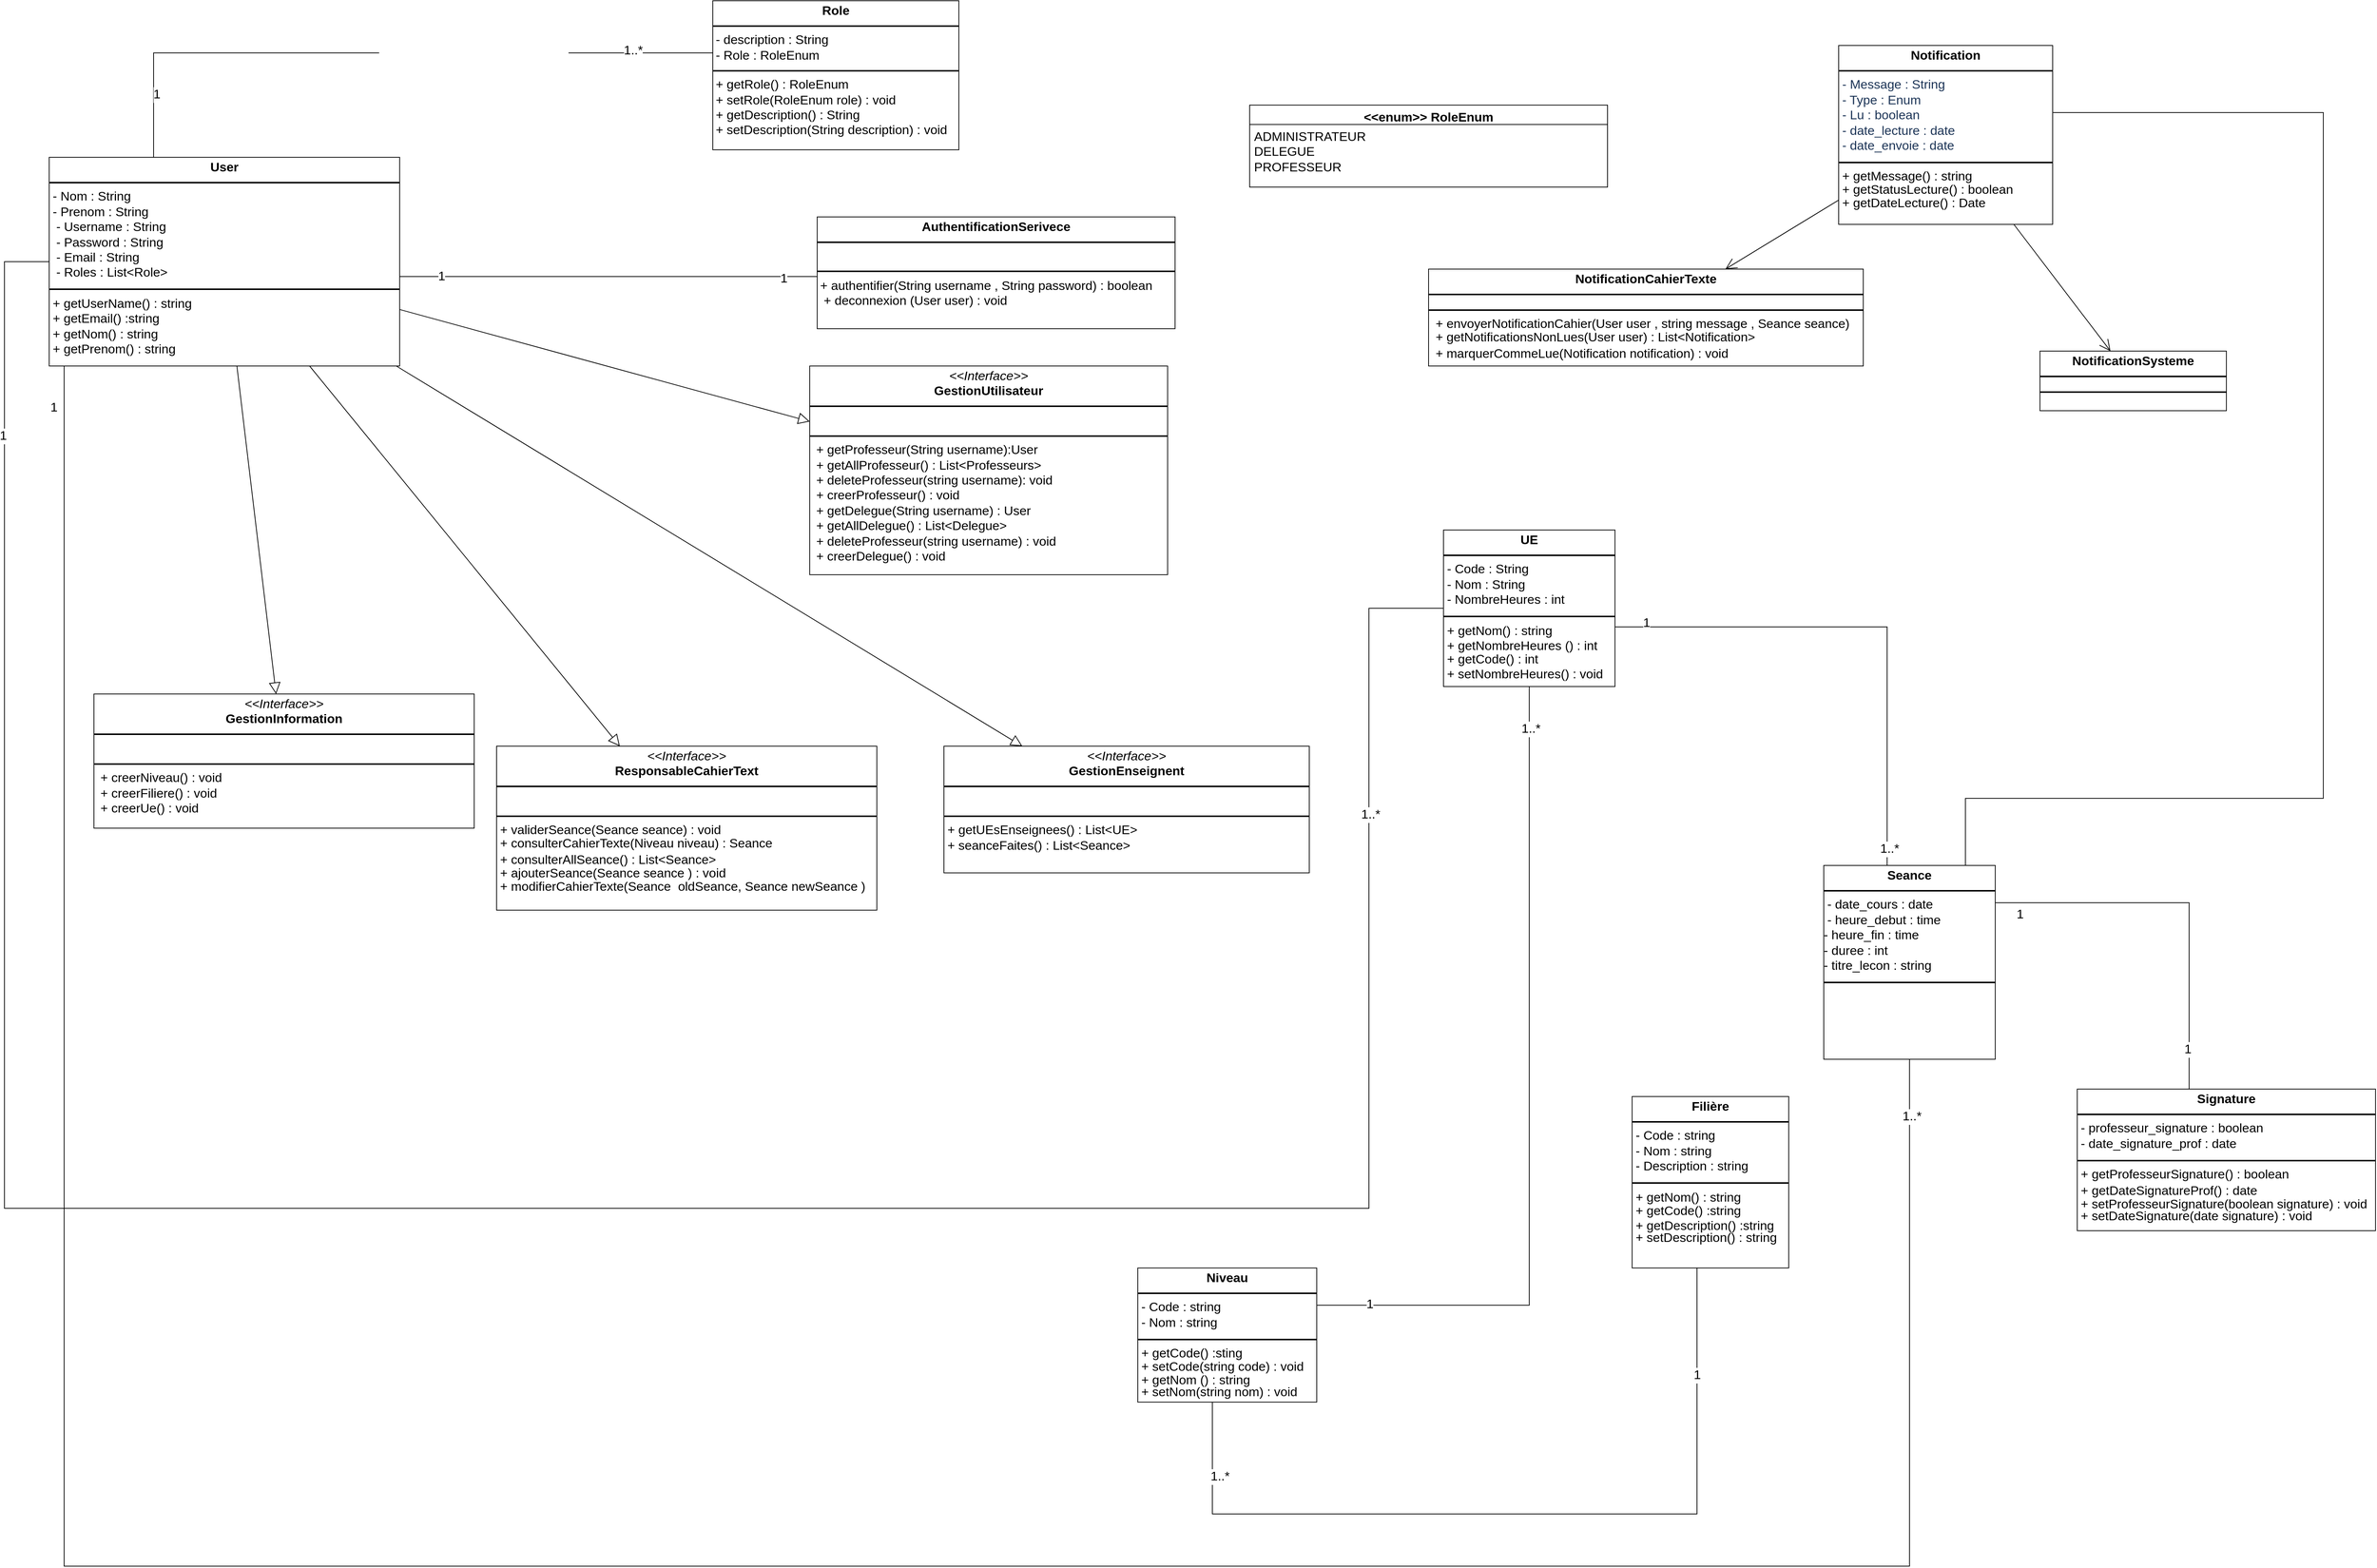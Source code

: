 <mxfile version="26.0.16" pages="2">
  <diagram name="DiagrammeClasse" id="WDVF1NGtRIW92hToeRX4">
    <mxGraphModel dx="2269" dy="1363" grid="1" gridSize="10" guides="1" tooltips="1" connect="1" arrows="1" fold="1" page="1" pageScale="1" pageWidth="3300" pageHeight="2339" math="0" shadow="0">
      <root>
        <mxCell id="0" />
        <mxCell id="1" parent="0" />
        <mxCell id="MRRiI0vzuQ_NeNsmJOBv-51" style="rounded=0;orthogonalLoop=1;jettySize=auto;html=1;endArrow=none;startFill=0;fontSize=17;labelBackgroundColor=default;fontColor=default;endFill=1;align=center;verticalAlign=middle;fontFamily=Helvetica;startSize=13;endSize=13;edgeStyle=orthogonalEdgeStyle;strokeColor=default;" parent="1" source="MRRiI0vzuQ_NeNsmJOBv-115" target="MRRiI0vzuQ_NeNsmJOBv-116" edge="1">
          <mxGeometry relative="1" as="geometry">
            <mxPoint x="1697" y="1620" as="sourcePoint" />
            <mxPoint x="1917.09" y="1280" as="targetPoint" />
            <Array as="points">
              <mxPoint x="2300" y="2080" />
              <mxPoint x="1650" y="2080" />
            </Array>
          </mxGeometry>
        </mxCell>
        <mxCell id="MRRiI0vzuQ_NeNsmJOBv-73" value="1" style="edgeLabel;html=1;align=center;verticalAlign=middle;resizable=0;points=[];fontSize=17;rounded=0;fontFamily=Helvetica;labelBackgroundColor=default;strokeColor=default;fontColor=default;" parent="MRRiI0vzuQ_NeNsmJOBv-51" vertex="1" connectable="0">
          <mxGeometry x="-0.743" y="3" relative="1" as="geometry">
            <mxPoint x="-3" y="-1" as="offset" />
          </mxGeometry>
        </mxCell>
        <mxCell id="MRRiI0vzuQ_NeNsmJOBv-74" value="1..*" style="edgeLabel;html=1;align=center;verticalAlign=middle;resizable=0;points=[];fontSize=17;rounded=0;fontFamily=Helvetica;labelBackgroundColor=default;strokeColor=default;fontColor=default;" parent="MRRiI0vzuQ_NeNsmJOBv-51" vertex="1" connectable="0">
          <mxGeometry x="0.768" y="-6" relative="1" as="geometry">
            <mxPoint x="4" y="-31" as="offset" />
          </mxGeometry>
        </mxCell>
        <mxCell id="MRRiI0vzuQ_NeNsmJOBv-70" style="rounded=0;orthogonalLoop=1;jettySize=auto;html=1;fontColor=default;fontSize=17;endSize=13;edgeStyle=orthogonalEdgeStyle;labelBackgroundColor=default;strokeColor=default;align=center;verticalAlign=middle;fontFamily=Helvetica;startFill=0;startSize=13;endArrow=none;" parent="1" source="MRRiI0vzuQ_NeNsmJOBv-116" target="MRRiI0vzuQ_NeNsmJOBv-114" edge="1">
          <mxGeometry relative="1" as="geometry">
            <mxPoint x="1867" y="1890" as="sourcePoint" />
            <mxPoint x="1077" y="1880" as="targetPoint" />
            <Array as="points">
              <mxPoint x="1650" y="1800" />
              <mxPoint x="1845" y="1800" />
            </Array>
          </mxGeometry>
        </mxCell>
        <mxCell id="MRRiI0vzuQ_NeNsmJOBv-71" value="1" style="edgeLabel;html=1;align=center;verticalAlign=middle;resizable=0;points=[];fontSize=17;labelBackgroundColor=default;rounded=0;strokeColor=default;fontFamily=Helvetica;fontColor=default;" parent="MRRiI0vzuQ_NeNsmJOBv-70" vertex="1" connectable="0">
          <mxGeometry x="-0.873" y="1" relative="1" as="geometry">
            <mxPoint as="offset" />
          </mxGeometry>
        </mxCell>
        <mxCell id="MRRiI0vzuQ_NeNsmJOBv-72" value="1..*" style="edgeLabel;html=1;align=center;verticalAlign=middle;resizable=0;points=[];fontSize=17;labelBackgroundColor=default;rounded=0;strokeColor=default;fontFamily=Helvetica;fontColor=default;" parent="MRRiI0vzuQ_NeNsmJOBv-70" vertex="1" connectable="0">
          <mxGeometry x="0.879" y="-1" relative="1" as="geometry">
            <mxPoint x="1" y="-11" as="offset" />
          </mxGeometry>
        </mxCell>
        <mxCell id="MRRiI0vzuQ_NeNsmJOBv-47" style="rounded=0;orthogonalLoop=1;jettySize=auto;html=1;endArrow=none;startFill=0;startArrow=none;fontSize=17;labelBackgroundColor=default;fontColor=default;endSize=13;startSize=13;edgeStyle=orthogonalEdgeStyle;strokeColor=default;align=center;verticalAlign=middle;fontFamily=Helvetica;" parent="1" source="MRRiI0vzuQ_NeNsmJOBv-114" target="MRRiI0vzuQ_NeNsmJOBv-109" edge="1">
          <mxGeometry relative="1" as="geometry">
            <mxPoint x="943.398" y="1540" as="sourcePoint" />
            <mxPoint x="1300" y="1260" as="targetPoint" />
            <Array as="points">
              <mxPoint x="1860" y="865" />
              <mxPoint x="1860" y="1670" />
              <mxPoint x="30" y="1670" />
              <mxPoint x="30" y="400" />
            </Array>
          </mxGeometry>
        </mxCell>
        <mxCell id="MRRiI0vzuQ_NeNsmJOBv-49" value="1" style="edgeLabel;html=1;align=center;verticalAlign=middle;resizable=0;points=[];fontSize=17;labelBackgroundColor=default;rounded=0;strokeColor=default;fontFamily=Helvetica;fontColor=default;" parent="MRRiI0vzuQ_NeNsmJOBv-47" vertex="1" connectable="0">
          <mxGeometry x="0.866" y="2" relative="1" as="geometry">
            <mxPoint y="21" as="offset" />
          </mxGeometry>
        </mxCell>
        <mxCell id="MRRiI0vzuQ_NeNsmJOBv-50" value="1..*" style="edgeLabel;html=1;align=center;verticalAlign=middle;resizable=0;points=[];fontSize=17;labelBackgroundColor=default;rounded=0;strokeColor=default;fontFamily=Helvetica;fontColor=default;" parent="MRRiI0vzuQ_NeNsmJOBv-47" vertex="1" connectable="0">
          <mxGeometry x="-0.794" y="2" relative="1" as="geometry">
            <mxPoint y="-42" as="offset" />
          </mxGeometry>
        </mxCell>
        <mxCell id="MRRiI0vzuQ_NeNsmJOBv-67" style="rounded=0;orthogonalLoop=1;jettySize=auto;html=1;fontColor=default;endArrow=none;startFill=0;fontSize=17;labelBackgroundColor=default;edgeStyle=orthogonalEdgeStyle;" parent="1" source="MRRiI0vzuQ_NeNsmJOBv-117" target="MRRiI0vzuQ_NeNsmJOBv-118" edge="1">
          <mxGeometry relative="1" as="geometry">
            <mxPoint x="2227" y="1136" as="sourcePoint" />
            <mxPoint x="2227" y="1350" as="targetPoint" />
            <Array as="points">
              <mxPoint x="2960" y="1260" />
            </Array>
          </mxGeometry>
        </mxCell>
        <mxCell id="MRRiI0vzuQ_NeNsmJOBv-68" value="1" style="edgeLabel;html=1;align=center;verticalAlign=middle;resizable=0;points=[];fontSize=17;labelBackgroundColor=default;" parent="MRRiI0vzuQ_NeNsmJOBv-67" vertex="1" connectable="0">
          <mxGeometry x="-0.873" y="1" relative="1" as="geometry">
            <mxPoint y="17" as="offset" />
          </mxGeometry>
        </mxCell>
        <mxCell id="MRRiI0vzuQ_NeNsmJOBv-69" value="1" style="edgeLabel;html=1;align=center;verticalAlign=middle;resizable=0;points=[];fontSize=17;labelBackgroundColor=default;" parent="MRRiI0vzuQ_NeNsmJOBv-67" vertex="1" connectable="0">
          <mxGeometry x="0.848" y="-2" relative="1" as="geometry">
            <mxPoint y="-14" as="offset" />
          </mxGeometry>
        </mxCell>
        <mxCell id="MRRiI0vzuQ_NeNsmJOBv-76" style="rounded=0;orthogonalLoop=1;jettySize=auto;html=1;fontColor=default;endSize=13;startSize=13;fontSize=17;edgeStyle=orthogonalEdgeStyle;labelBackgroundColor=default;endArrow=none;startFill=0;" parent="1" source="MRRiI0vzuQ_NeNsmJOBv-117" target="MRRiI0vzuQ_NeNsmJOBv-114" edge="1">
          <mxGeometry relative="1" as="geometry">
            <mxPoint x="2137" y="1032.0" as="sourcePoint" />
            <mxPoint x="987" y="1400" as="targetPoint" />
            <Array as="points">
              <mxPoint x="2555" y="890" />
            </Array>
          </mxGeometry>
        </mxCell>
        <mxCell id="MRRiI0vzuQ_NeNsmJOBv-142" value="1..*" style="edgeLabel;html=1;align=center;verticalAlign=middle;resizable=0;points=[];fontSize=17;labelBackgroundColor=default;" parent="MRRiI0vzuQ_NeNsmJOBv-76" vertex="1" connectable="0">
          <mxGeometry x="-0.936" y="-3" relative="1" as="geometry">
            <mxPoint as="offset" />
          </mxGeometry>
        </mxCell>
        <mxCell id="MRRiI0vzuQ_NeNsmJOBv-143" value="1" style="edgeLabel;html=1;align=center;verticalAlign=middle;resizable=0;points=[];fontSize=17;labelBackgroundColor=default;" parent="MRRiI0vzuQ_NeNsmJOBv-76" vertex="1" connectable="0">
          <mxGeometry x="0.879" y="-5" relative="1" as="geometry">
            <mxPoint as="offset" />
          </mxGeometry>
        </mxCell>
        <mxCell id="TgIcoWI04hzJOjvMOH4S-14" style="edgeStyle=orthogonalEdgeStyle;rounded=0;orthogonalLoop=1;jettySize=auto;html=1;endArrow=none;startFill=0;fontSize=17;" edge="1" parent="1" source="MRRiI0vzuQ_NeNsmJOBv-109" target="TgIcoWI04hzJOjvMOH4S-13">
          <mxGeometry relative="1" as="geometry">
            <Array as="points">
              <mxPoint x="230" y="120" />
            </Array>
          </mxGeometry>
        </mxCell>
        <mxCell id="TgIcoWI04hzJOjvMOH4S-15" value="1" style="edgeLabel;html=1;align=center;verticalAlign=middle;resizable=0;points=[];fontSize=17;" vertex="1" connectable="0" parent="TgIcoWI04hzJOjvMOH4S-14">
          <mxGeometry x="-0.81" y="-3" relative="1" as="geometry">
            <mxPoint x="1" as="offset" />
          </mxGeometry>
        </mxCell>
        <mxCell id="TgIcoWI04hzJOjvMOH4S-16" value="1..*" style="edgeLabel;html=1;align=center;verticalAlign=middle;resizable=0;points=[];fontSize=17;" vertex="1" connectable="0" parent="TgIcoWI04hzJOjvMOH4S-14">
          <mxGeometry x="0.758" y="3" relative="1" as="geometry">
            <mxPoint as="offset" />
          </mxGeometry>
        </mxCell>
        <mxCell id="TgIcoWI04hzJOjvMOH4S-21" style="edgeStyle=orthogonalEdgeStyle;rounded=0;orthogonalLoop=1;jettySize=auto;html=1;endArrow=none;startFill=0;fontSize=17;" edge="1" parent="1" source="MRRiI0vzuQ_NeNsmJOBv-109" target="TgIcoWI04hzJOjvMOH4S-20">
          <mxGeometry relative="1" as="geometry">
            <Array as="points">
              <mxPoint x="840" y="420" />
              <mxPoint x="840" y="420" />
            </Array>
          </mxGeometry>
        </mxCell>
        <mxCell id="TgIcoWI04hzJOjvMOH4S-28" value="1" style="edgeLabel;html=1;align=center;verticalAlign=middle;resizable=0;points=[];fontSize=17;" vertex="1" connectable="0" parent="TgIcoWI04hzJOjvMOH4S-21">
          <mxGeometry x="-0.802" relative="1" as="geometry">
            <mxPoint as="offset" />
          </mxGeometry>
        </mxCell>
        <mxCell id="TgIcoWI04hzJOjvMOH4S-29" value="1" style="edgeLabel;html=1;align=center;verticalAlign=middle;resizable=0;points=[];fontSize=17;" vertex="1" connectable="0" parent="TgIcoWI04hzJOjvMOH4S-21">
          <mxGeometry x="0.838" y="-3" relative="1" as="geometry">
            <mxPoint as="offset" />
          </mxGeometry>
        </mxCell>
        <mxCell id="TgIcoWI04hzJOjvMOH4S-23" style="rounded=0;orthogonalLoop=1;jettySize=auto;html=1;endArrow=block;endFill=0;endSize=13;fontSize=17;" edge="1" parent="1" source="MRRiI0vzuQ_NeNsmJOBv-109" target="MRRiI0vzuQ_NeNsmJOBv-123">
          <mxGeometry relative="1" as="geometry" />
        </mxCell>
        <mxCell id="TgIcoWI04hzJOjvMOH4S-25" style="rounded=0;orthogonalLoop=1;jettySize=auto;html=1;strokeColor=default;align=center;verticalAlign=middle;fontFamily=Helvetica;fontSize=17;fontColor=default;labelBackgroundColor=default;endArrow=block;endFill=0;endSize=13;" edge="1" parent="1" source="MRRiI0vzuQ_NeNsmJOBv-109" target="94EZLkctISXA683zea8p-8">
          <mxGeometry relative="1" as="geometry" />
        </mxCell>
        <mxCell id="TgIcoWI04hzJOjvMOH4S-26" style="rounded=0;orthogonalLoop=1;jettySize=auto;html=1;strokeColor=default;align=center;verticalAlign=middle;fontFamily=Helvetica;fontSize=17;fontColor=default;labelBackgroundColor=default;endArrow=block;endFill=0;endSize=13;" edge="1" parent="1" source="MRRiI0vzuQ_NeNsmJOBv-109" target="MRRiI0vzuQ_NeNsmJOBv-122">
          <mxGeometry relative="1" as="geometry" />
        </mxCell>
        <mxCell id="TgIcoWI04hzJOjvMOH4S-27" style="rounded=0;orthogonalLoop=1;jettySize=auto;html=1;strokeColor=default;align=center;verticalAlign=middle;fontFamily=Helvetica;fontSize=17;fontColor=default;labelBackgroundColor=default;endArrow=block;endFill=0;endSize=13;" edge="1" parent="1" source="MRRiI0vzuQ_NeNsmJOBv-109" target="TgIcoWI04hzJOjvMOH4S-1">
          <mxGeometry relative="1" as="geometry" />
        </mxCell>
        <mxCell id="MRRiI0vzuQ_NeNsmJOBv-109" value="&lt;p style=&quot;margin:0px;margin-top:4px;text-align:center;&quot;&gt;&lt;b&gt;User&lt;/b&gt;&lt;/p&gt;&lt;hr style=&quot;border-style:solid;&quot;&gt;&lt;div&gt;&lt;span style=&quot;background-color: transparent; color: light-dark(rgb(0, 0, 0), rgb(255, 255, 255));&quot;&gt;&amp;nbsp;&lt;/span&gt;&lt;span style=&quot;background-color: transparent; color: light-dark(rgb(0, 0, 0), rgb(255, 255, 255));&quot;&gt;- Nom : String&lt;/span&gt;&lt;/div&gt;&lt;div&gt;&lt;span&gt;&amp;nbsp;&lt;/span&gt;&lt;span&gt;- Prenom : String&lt;/span&gt;&lt;/div&gt;&lt;div&gt;&amp;nbsp;&amp;nbsp;- Username : String&lt;div&gt;&lt;div&gt;&amp;nbsp; - Password : String&lt;/div&gt;&lt;div&gt;&amp;nbsp; - Email : String&lt;/div&gt;&lt;div&gt;&amp;nbsp; - Roles : List&amp;lt;Role&amp;gt;&lt;/div&gt;&lt;div&gt;&lt;div&gt;&lt;/div&gt;&lt;/div&gt;&lt;/div&gt;&lt;div style=&quot;height:2px;&quot;&gt;&lt;/div&gt;&lt;hr style=&quot;border-style:solid;&quot;&gt;&amp;nbsp;+ getUserName() : string&lt;/div&gt;&lt;div&gt;&amp;nbsp;+ getEmail() :string&lt;/div&gt;&lt;div&gt;&amp;nbsp;+ getNom() : string&lt;/div&gt;&lt;div&gt;&amp;nbsp;+ getPrenom() : string&lt;br&gt;&lt;div style=&quot;height:2px;&quot;&gt;&amp;nbsp;&lt;/div&gt;&lt;div style=&quot;height:2px;&quot;&gt;&lt;br&gt;&lt;/div&gt;&lt;/div&gt;" style="verticalAlign=top;align=left;overflow=fill;html=1;whiteSpace=wrap;fontSize=17;labelBackgroundColor=none;" parent="1" vertex="1">
          <mxGeometry x="90" y="260" width="470" height="280" as="geometry" />
        </mxCell>
        <mxCell id="MRRiI0vzuQ_NeNsmJOBv-114" value="&lt;p style=&quot;margin:0px;margin-top:4px;text-align:center;&quot;&gt;&lt;b&gt;UE&lt;/b&gt;&lt;/p&gt;&lt;hr style=&quot;border-style:solid;&quot;&gt;&amp;nbsp;&lt;span&gt;- Code : String&lt;/span&gt;&lt;div&gt;&lt;span&gt;&amp;nbsp;&lt;/span&gt;&lt;span&gt;- Nom : String&lt;/span&gt;&lt;/div&gt;&lt;div&gt;&lt;span&gt;&amp;nbsp;&lt;/span&gt;&lt;span&gt;- NombreHeures : int&lt;/span&gt;&lt;span&gt;&lt;br&gt;&lt;/span&gt;&lt;div style=&quot;height:2px;&quot;&gt;&lt;/div&gt;&lt;hr style=&quot;border-style:solid;&quot;&gt;&lt;div style=&quot;height:2px;&quot;&gt;&amp;nbsp;+ getNom() : string&lt;/div&gt;&lt;/div&gt;&lt;div style=&quot;height:2px;&quot;&gt;&lt;br&gt;&lt;/div&gt;&lt;div style=&quot;height:2px;&quot;&gt;&lt;br&gt;&lt;/div&gt;&lt;div style=&quot;height:2px;&quot;&gt;&lt;br&gt;&lt;/div&gt;&lt;div style=&quot;height:2px;&quot;&gt;&lt;br&gt;&lt;/div&gt;&lt;div style=&quot;height:2px;&quot;&gt;&lt;br&gt;&lt;/div&gt;&lt;div style=&quot;height:2px;&quot;&gt;&lt;br&gt;&lt;/div&gt;&lt;div style=&quot;height:2px;&quot;&gt;&lt;br&gt;&lt;/div&gt;&lt;div style=&quot;height:2px;&quot;&gt;&lt;br&gt;&lt;/div&gt;&lt;div style=&quot;height:2px;&quot;&gt;&lt;br&gt;&lt;/div&gt;&lt;div style=&quot;height:2px;&quot;&gt;&amp;nbsp;+&amp;nbsp;getNombreHeures () : int&lt;/div&gt;&lt;div style=&quot;height:2px;&quot;&gt;&lt;br&gt;&lt;/div&gt;&lt;div style=&quot;height:2px;&quot;&gt;&lt;br&gt;&lt;/div&gt;&lt;div style=&quot;height:2px;&quot;&gt;&lt;br&gt;&lt;/div&gt;&lt;div style=&quot;height:2px;&quot;&gt;&lt;br&gt;&lt;/div&gt;&lt;div style=&quot;height:2px;&quot;&gt;&lt;br&gt;&lt;/div&gt;&lt;div style=&quot;height:2px;&quot;&gt;&lt;br&gt;&lt;/div&gt;&lt;div style=&quot;height:2px;&quot;&gt;&lt;br&gt;&lt;/div&gt;&lt;div style=&quot;height:2px;&quot;&gt;&lt;br&gt;&lt;/div&gt;&lt;div style=&quot;height:2px;&quot;&gt;&amp;nbsp;+ getCode() : int&lt;/div&gt;&lt;div style=&quot;height:2px;&quot;&gt;&lt;br&gt;&lt;/div&gt;&lt;div style=&quot;height:2px;&quot;&gt;&lt;br&gt;&lt;/div&gt;&lt;div style=&quot;height:2px;&quot;&gt;&lt;br&gt;&lt;/div&gt;&lt;div style=&quot;height:2px;&quot;&gt;&lt;br&gt;&lt;/div&gt;&lt;div style=&quot;height:2px;&quot;&gt;&lt;br&gt;&lt;/div&gt;&lt;div style=&quot;height:2px;&quot;&gt;&lt;br&gt;&lt;/div&gt;&lt;div style=&quot;height:2px;&quot;&gt;&lt;br&gt;&lt;/div&gt;&lt;div style=&quot;height:2px;&quot;&gt;&lt;br&gt;&lt;/div&gt;&lt;div style=&quot;height:2px;&quot;&gt;&lt;br&gt;&lt;/div&gt;&lt;div style=&quot;height:2px;&quot;&gt;&amp;nbsp;+&amp;nbsp;setNombreHeures() : void&lt;/div&gt;" style="verticalAlign=top;align=left;overflow=fill;html=1;whiteSpace=wrap;fontSize=17;labelBackgroundColor=none;" parent="1" vertex="1">
          <mxGeometry x="1960" y="760" width="230" height="210" as="geometry" />
        </mxCell>
        <mxCell id="MRRiI0vzuQ_NeNsmJOBv-115" value="&lt;p style=&quot;margin:0px;margin-top:4px;text-align:center;&quot;&gt;&lt;b&gt;Filière&lt;/b&gt;&lt;/p&gt;&lt;hr style=&quot;border-style:solid;&quot;&gt;&amp;nbsp;- Code : string&lt;div&gt;&amp;nbsp;- Nom : string&lt;/div&gt;&lt;div&gt;&amp;nbsp;- Description : string&lt;br&gt;&lt;div style=&quot;height:2px;&quot;&gt;&lt;/div&gt;&lt;hr style=&quot;border-style:solid;&quot;&gt;&lt;div style=&quot;height:2px;&quot;&gt;&amp;nbsp;+&amp;nbsp;getNom() : string&lt;/div&gt;&lt;/div&gt;&lt;div style=&quot;height:2px;&quot;&gt;&lt;br&gt;&lt;/div&gt;&lt;div style=&quot;height:2px;&quot;&gt;&lt;br&gt;&lt;/div&gt;&lt;div style=&quot;height:2px;&quot;&gt;&lt;br&gt;&lt;/div&gt;&lt;div style=&quot;height:2px;&quot;&gt;&lt;br&gt;&lt;/div&gt;&lt;div style=&quot;height:2px;&quot;&gt;&lt;br&gt;&lt;/div&gt;&lt;div style=&quot;height:2px;&quot;&gt;&lt;br&gt;&lt;/div&gt;&lt;div style=&quot;height:2px;&quot;&gt;&amp;nbsp;&lt;/div&gt;&lt;div style=&quot;height:2px;&quot;&gt;&lt;br&gt;&lt;/div&gt;&lt;div style=&quot;height:2px;&quot;&gt;&amp;nbsp;+ getCode() :string&lt;/div&gt;&lt;div style=&quot;height:2px;&quot;&gt;&lt;br&gt;&lt;/div&gt;&lt;div style=&quot;height:2px;&quot;&gt;&lt;br&gt;&lt;/div&gt;&lt;div style=&quot;height:2px;&quot;&gt;&lt;br&gt;&lt;/div&gt;&lt;div style=&quot;height:2px;&quot;&gt;&lt;br&gt;&lt;/div&gt;&lt;div style=&quot;height:2px;&quot;&gt;&lt;br&gt;&lt;/div&gt;&lt;div style=&quot;height:2px;&quot;&gt;&lt;br&gt;&lt;/div&gt;&lt;div style=&quot;height:2px;&quot;&gt;&lt;br&gt;&lt;/div&gt;&lt;div style=&quot;height:2px;&quot;&gt;&lt;br&gt;&lt;/div&gt;&lt;div style=&quot;height:2px;&quot;&gt;&lt;br&gt;&lt;/div&gt;&lt;div style=&quot;height:2px;&quot;&gt;&amp;nbsp;+ getDescription() :string&lt;/div&gt;&lt;div style=&quot;height:2px;&quot;&gt;&lt;br&gt;&lt;/div&gt;&lt;div style=&quot;height:2px;&quot;&gt;&lt;br&gt;&lt;/div&gt;&lt;div style=&quot;height:2px;&quot;&gt;&lt;br&gt;&lt;/div&gt;&lt;div style=&quot;height:2px;&quot;&gt;&lt;br&gt;&lt;/div&gt;&lt;div style=&quot;height:2px;&quot;&gt;&lt;br&gt;&lt;/div&gt;&lt;div style=&quot;height:2px;&quot;&gt;&lt;br&gt;&lt;/div&gt;&lt;div style=&quot;height:2px;&quot;&gt;&lt;br&gt;&lt;/div&gt;&lt;div style=&quot;height:2px;&quot;&gt;&amp;nbsp;+ setDescription() : string&lt;/div&gt;" style="verticalAlign=top;align=left;overflow=fill;html=1;whiteSpace=wrap;fontSize=17;labelBackgroundColor=none;" parent="1" vertex="1">
          <mxGeometry x="2213" y="1520" width="210" height="230" as="geometry" />
        </mxCell>
        <mxCell id="MRRiI0vzuQ_NeNsmJOBv-116" value="&lt;p style=&quot;margin:0px;margin-top:4px;text-align:center;&quot;&gt;&lt;b&gt;Niveau&lt;/b&gt;&lt;/p&gt;&lt;hr style=&quot;border-style:solid;&quot;&gt;&amp;nbsp;- Code : string&lt;div&gt;&amp;nbsp;- Nom : string&lt;br&gt;&lt;div style=&quot;height:2px;&quot;&gt;&lt;/div&gt;&lt;hr style=&quot;border-style:solid;&quot;&gt;&lt;div style=&quot;height:2px;&quot;&gt;&amp;nbsp;+ getCode() :sting&lt;/div&gt;&lt;/div&gt;&lt;div style=&quot;height:2px;&quot;&gt;&lt;br&gt;&lt;/div&gt;&lt;div style=&quot;height:2px;&quot;&gt;&lt;br&gt;&lt;/div&gt;&lt;div style=&quot;height:2px;&quot;&gt;&lt;br&gt;&lt;/div&gt;&lt;div style=&quot;height:2px;&quot;&gt;&lt;br&gt;&lt;/div&gt;&lt;div style=&quot;height:2px;&quot;&gt;&lt;br&gt;&lt;/div&gt;&lt;div style=&quot;height:2px;&quot;&gt;&lt;br&gt;&lt;/div&gt;&lt;div style=&quot;height:2px;&quot;&gt;&lt;br&gt;&lt;/div&gt;&lt;div style=&quot;height:2px;&quot;&gt;&lt;br&gt;&lt;/div&gt;&lt;div style=&quot;height:2px;&quot;&gt;&amp;nbsp;+&amp;nbsp;setCode(string code) : void&lt;/div&gt;&lt;div style=&quot;height:2px;&quot;&gt;&lt;br&gt;&lt;/div&gt;&lt;div style=&quot;height:2px;&quot;&gt;&lt;br&gt;&lt;/div&gt;&lt;div style=&quot;height:2px;&quot;&gt;&lt;br&gt;&lt;/div&gt;&lt;div style=&quot;height:2px;&quot;&gt;&lt;br&gt;&lt;/div&gt;&lt;div style=&quot;height:2px;&quot;&gt;&lt;br&gt;&lt;/div&gt;&lt;div style=&quot;height:2px;&quot;&gt;&lt;br&gt;&lt;/div&gt;&lt;div style=&quot;height:2px;&quot;&gt;&lt;br&gt;&lt;/div&gt;&lt;div style=&quot;height:2px;&quot;&gt;&lt;br&gt;&lt;/div&gt;&lt;div style=&quot;height:2px;&quot;&gt;&amp;nbsp;+ getNom () : string&lt;/div&gt;&lt;div style=&quot;height:2px;&quot;&gt;&lt;br&gt;&lt;/div&gt;&lt;div style=&quot;height:2px;&quot;&gt;&lt;br&gt;&lt;/div&gt;&lt;div style=&quot;height:2px;&quot;&gt;&lt;br&gt;&lt;/div&gt;&lt;div style=&quot;height:2px;&quot;&gt;&lt;br&gt;&lt;/div&gt;&lt;div style=&quot;height:2px;&quot;&gt;&lt;br&gt;&lt;/div&gt;&lt;div style=&quot;height:2px;&quot;&gt;&lt;br&gt;&lt;/div&gt;&lt;div style=&quot;height:2px;&quot;&gt;&lt;br&gt;&lt;/div&gt;&lt;div style=&quot;height:2px;&quot;&gt;&amp;nbsp;+ setNom(string nom) : void&lt;/div&gt;" style="verticalAlign=top;align=left;overflow=fill;html=1;whiteSpace=wrap;fontSize=17;labelBackgroundColor=none;" parent="1" vertex="1">
          <mxGeometry x="1550" y="1750" width="240" height="180" as="geometry" />
        </mxCell>
        <mxCell id="TgIcoWI04hzJOjvMOH4S-35" style="edgeStyle=orthogonalEdgeStyle;rounded=0;orthogonalLoop=1;jettySize=auto;html=1;endArrow=none;startFill=0;fontSize=17;" edge="1" parent="1" source="MRRiI0vzuQ_NeNsmJOBv-117" target="MRRiI0vzuQ_NeNsmJOBv-109">
          <mxGeometry relative="1" as="geometry">
            <Array as="points">
              <mxPoint x="2585" y="2150" />
              <mxPoint x="110" y="2150" />
            </Array>
          </mxGeometry>
        </mxCell>
        <mxCell id="TgIcoWI04hzJOjvMOH4S-36" value="1" style="edgeLabel;html=1;align=center;verticalAlign=middle;resizable=0;points=[];fontSize=17;" vertex="1" connectable="0" parent="TgIcoWI04hzJOjvMOH4S-35">
          <mxGeometry x="0.977" y="14" relative="1" as="geometry">
            <mxPoint y="1" as="offset" />
          </mxGeometry>
        </mxCell>
        <mxCell id="TgIcoWI04hzJOjvMOH4S-37" value="1..*" style="edgeLabel;html=1;align=center;verticalAlign=middle;resizable=0;points=[];fontSize=17;" vertex="1" connectable="0" parent="TgIcoWI04hzJOjvMOH4S-35">
          <mxGeometry x="-0.968" y="3" relative="1" as="geometry">
            <mxPoint y="1" as="offset" />
          </mxGeometry>
        </mxCell>
        <mxCell id="TgIcoWI04hzJOjvMOH4S-38" style="edgeStyle=orthogonalEdgeStyle;rounded=0;orthogonalLoop=1;jettySize=auto;html=1;endArrow=none;startFill=0;" edge="1" parent="1" source="MRRiI0vzuQ_NeNsmJOBv-117" target="94EZLkctISXA683zea8p-2">
          <mxGeometry relative="1" as="geometry">
            <Array as="points">
              <mxPoint x="2660" y="1120" />
              <mxPoint x="3140" y="1120" />
              <mxPoint x="3140" y="200" />
            </Array>
          </mxGeometry>
        </mxCell>
        <mxCell id="MRRiI0vzuQ_NeNsmJOBv-117" value="&lt;p style=&quot;margin:0px;margin-top:4px;text-align:center;&quot;&gt;&lt;b&gt;Seance&lt;/b&gt;&lt;/p&gt;&lt;hr style=&quot;border-style:solid;&quot;&gt;&amp;nbsp;- date_cours : date&lt;div&gt;&amp;nbsp;- heure_debut : time&lt;/div&gt;&lt;div&gt;- heure_fin : time&lt;/div&gt;&lt;div&gt;- duree : int&lt;/div&gt;&lt;div&gt;- titre_lecon : string&lt;br&gt;&lt;div style=&quot;height:2px;&quot;&gt;&lt;br&gt;&lt;/div&gt;&lt;hr style=&quot;border-style:solid;&quot;&gt;&lt;div style=&quot;height:2px;&quot;&gt;&amp;nbsp;&lt;/div&gt;&lt;/div&gt;" style="verticalAlign=top;align=left;overflow=fill;html=1;whiteSpace=wrap;fontSize=17;labelBackgroundColor=none;" parent="1" vertex="1">
          <mxGeometry x="2470" y="1210" width="230" height="260" as="geometry" />
        </mxCell>
        <mxCell id="MRRiI0vzuQ_NeNsmJOBv-118" value="&lt;p style=&quot;margin:0px;margin-top:4px;text-align:center;&quot;&gt;&lt;b&gt;Signature&lt;/b&gt;&lt;/p&gt;&lt;hr style=&quot;border-style:solid;&quot;&gt;&amp;nbsp;- professeur_signature : boolean&lt;div&gt;&amp;nbsp;- date_signature_prof : date&lt;/div&gt;&lt;div&gt;&lt;div style=&quot;height:2px;&quot;&gt;&lt;/div&gt;&lt;hr style=&quot;border-style:solid;&quot;&gt;&lt;div style=&quot;height:2px;&quot;&gt;&amp;nbsp;+ getProfesseurSignature() : boolean&lt;/div&gt;&lt;/div&gt;&lt;div style=&quot;height:2px;&quot;&gt;&lt;br&gt;&lt;/div&gt;&lt;div style=&quot;height:2px;&quot;&gt;&lt;br&gt;&lt;/div&gt;&lt;div style=&quot;height:2px;&quot;&gt;&lt;br&gt;&lt;/div&gt;&lt;div style=&quot;height:2px;&quot;&gt;&lt;br&gt;&lt;/div&gt;&lt;div style=&quot;height:2px;&quot;&gt;&lt;br&gt;&lt;/div&gt;&lt;div style=&quot;height:2px;&quot;&gt;&lt;br&gt;&lt;/div&gt;&lt;div style=&quot;height:2px;&quot;&gt;&lt;br&gt;&lt;/div&gt;&lt;div style=&quot;height:2px;&quot;&gt;&lt;br&gt;&lt;/div&gt;&lt;div style=&quot;height:2px;&quot;&gt;&lt;br&gt;&lt;/div&gt;&lt;div style=&quot;height:2px;&quot;&gt;&lt;br&gt;&lt;/div&gt;&lt;div style=&quot;height:2px;&quot;&gt;&amp;nbsp;+ getDateSignatureProf() : date&lt;/div&gt;&lt;div style=&quot;height:2px;&quot;&gt;&lt;br&gt;&lt;/div&gt;&lt;div style=&quot;height:2px;&quot;&gt;&lt;br&gt;&lt;/div&gt;&lt;div style=&quot;height:2px;&quot;&gt;&lt;br&gt;&lt;/div&gt;&lt;div style=&quot;height:2px;&quot;&gt;&lt;br&gt;&lt;/div&gt;&lt;div style=&quot;height:2px;&quot;&gt;&lt;br&gt;&lt;/div&gt;&lt;div style=&quot;height:2px;&quot;&gt;&lt;br&gt;&lt;/div&gt;&lt;div style=&quot;height:2px;&quot;&gt;&lt;br&gt;&lt;/div&gt;&lt;div style=&quot;height:2px;&quot;&gt;&lt;br&gt;&lt;/div&gt;&lt;div style=&quot;height:2px;&quot;&gt;&amp;nbsp;+ setProfesseurSignature(boolean signature) : void&lt;/div&gt;&lt;div style=&quot;height:2px;&quot;&gt;&lt;br&gt;&lt;/div&gt;&lt;div style=&quot;height:2px;&quot;&gt;&lt;br&gt;&lt;/div&gt;&lt;div style=&quot;height:2px;&quot;&gt;&lt;br&gt;&lt;/div&gt;&lt;div style=&quot;height:2px;&quot;&gt;&lt;br&gt;&lt;/div&gt;&lt;div style=&quot;height:2px;&quot;&gt;&lt;br&gt;&lt;/div&gt;&lt;div style=&quot;height:2px;&quot;&gt;&lt;br&gt;&lt;/div&gt;&lt;div style=&quot;height:2px;&quot;&gt;&lt;br&gt;&lt;/div&gt;&lt;div style=&quot;height:2px;&quot;&gt;&amp;nbsp;+ setDateSignature(date signature) : void&lt;/div&gt;" style="verticalAlign=top;align=left;overflow=fill;html=1;whiteSpace=wrap;fontSize=17;labelBackgroundColor=none;" parent="1" vertex="1">
          <mxGeometry x="2810" y="1510" width="400" height="190" as="geometry" />
        </mxCell>
        <mxCell id="MRRiI0vzuQ_NeNsmJOBv-122" value="&lt;p style=&quot;margin:0px;margin-top:4px;text-align:center;&quot;&gt;&lt;i&gt;&amp;lt;&amp;lt;Interface&amp;gt;&amp;gt;&lt;/i&gt;&lt;br&gt;&lt;b&gt;ResponsableCahierText&lt;/b&gt;&lt;/p&gt;&lt;hr style=&quot;border-style:solid;&quot;&gt;&lt;p style=&quot;margin:0px;margin-left:4px;&quot;&gt;&lt;br&gt;&lt;/p&gt;&lt;hr style=&quot;border-style:solid;&quot;&gt;&lt;div style=&quot;height: 2px;&quot;&gt;&amp;nbsp;+&amp;nbsp;validerSeance(Seance seance) : void&lt;/div&gt;&lt;div style=&quot;height: 2px;&quot;&gt;&lt;br&gt;&lt;/div&gt;&lt;div style=&quot;height: 2px;&quot;&gt;&lt;br&gt;&lt;/div&gt;&lt;div style=&quot;height: 2px;&quot;&gt;&lt;br&gt;&lt;/div&gt;&lt;div style=&quot;height: 2px;&quot;&gt;&lt;br&gt;&lt;/div&gt;&lt;div style=&quot;height: 2px;&quot;&gt;&lt;br&gt;&lt;/div&gt;&lt;div style=&quot;height: 2px;&quot;&gt;&lt;br&gt;&lt;/div&gt;&lt;div style=&quot;height: 2px;&quot;&gt;&lt;br&gt;&lt;/div&gt;&lt;div style=&quot;height: 2px;&quot;&gt;&lt;br&gt;&lt;/div&gt;&lt;div style=&quot;height: 2px;&quot;&gt;&amp;nbsp;+&amp;nbsp;consulterCahierTexte(Niveau niveau) : Seance&lt;/div&gt;&lt;div style=&quot;height: 2px;&quot;&gt;&lt;br&gt;&lt;/div&gt;&lt;div style=&quot;height: 2px;&quot;&gt;&lt;br&gt;&lt;/div&gt;&lt;div style=&quot;height: 2px;&quot;&gt;&lt;br&gt;&lt;/div&gt;&lt;div style=&quot;height: 2px;&quot;&gt;&lt;br&gt;&lt;/div&gt;&lt;div style=&quot;height: 2px;&quot;&gt;&lt;br&gt;&lt;/div&gt;&lt;div style=&quot;height: 2px;&quot;&gt;&lt;br&gt;&lt;/div&gt;&lt;div style=&quot;height: 2px;&quot;&gt;&lt;br&gt;&lt;/div&gt;&lt;div style=&quot;height: 2px;&quot;&gt;&lt;br&gt;&lt;/div&gt;&lt;div style=&quot;height: 2px;&quot;&gt;&lt;br&gt;&lt;/div&gt;&lt;div style=&quot;height: 2px;&quot;&gt;&lt;br&gt;&lt;/div&gt;&lt;div style=&quot;height: 2px;&quot;&gt;&amp;nbsp;+ consulterAllSeance() : List&amp;lt;Seance&amp;gt;&lt;/div&gt;&lt;div style=&quot;height: 2px;&quot;&gt;&lt;br&gt;&lt;/div&gt;&lt;div style=&quot;height: 2px;&quot;&gt;&lt;br&gt;&lt;/div&gt;&lt;div style=&quot;height: 2px;&quot;&gt;&lt;br&gt;&lt;/div&gt;&lt;div style=&quot;height: 2px;&quot;&gt;&lt;br&gt;&lt;/div&gt;&lt;div style=&quot;height: 2px;&quot;&gt;&lt;br&gt;&lt;/div&gt;&lt;div style=&quot;height: 2px;&quot;&gt;&lt;br&gt;&lt;/div&gt;&lt;div style=&quot;height: 2px;&quot;&gt;&lt;br&gt;&lt;/div&gt;&lt;div style=&quot;height: 2px;&quot;&gt;&lt;br&gt;&lt;/div&gt;&lt;div style=&quot;height: 2px;&quot;&gt;&amp;nbsp;+ ajouterSeance(Seance seance ) : void&lt;/div&gt;&lt;div style=&quot;height: 2px;&quot;&gt;&lt;br&gt;&lt;/div&gt;&lt;div style=&quot;height: 2px;&quot;&gt;&lt;br&gt;&lt;/div&gt;&lt;div style=&quot;height: 2px;&quot;&gt;&lt;br&gt;&lt;/div&gt;&lt;div style=&quot;height: 2px;&quot;&gt;&lt;br&gt;&lt;/div&gt;&lt;div style=&quot;height: 2px;&quot;&gt;&lt;br&gt;&lt;/div&gt;&lt;div style=&quot;height: 2px;&quot;&gt;&lt;br&gt;&lt;/div&gt;&lt;div style=&quot;height: 2px;&quot;&gt;&lt;br&gt;&lt;/div&gt;&lt;div style=&quot;height: 2px;&quot;&gt;&lt;br&gt;&lt;/div&gt;&lt;div style=&quot;height: 2px;&quot;&gt;&amp;nbsp;+ modifierCahierTexte(Seance&amp;nbsp; oldSeance, Seance newSeance )&lt;/div&gt;" style="verticalAlign=top;align=left;overflow=fill;html=1;whiteSpace=wrap;fontSize=17;labelBackgroundColor=none;" parent="1" vertex="1">
          <mxGeometry x="690" y="1050" width="510" height="220" as="geometry" />
        </mxCell>
        <mxCell id="MRRiI0vzuQ_NeNsmJOBv-123" value="&lt;p style=&quot;margin:0px;margin-top:4px;text-align:center;&quot;&gt;&lt;i&gt;&amp;lt;&amp;lt;Interface&amp;gt;&amp;gt;&lt;/i&gt;&lt;br&gt;&lt;b&gt;GestionUtilisateur&lt;/b&gt;&lt;/p&gt;&lt;hr style=&quot;border-style:solid;&quot;&gt;&lt;p style=&quot;margin:0px;margin-left:4px;&quot;&gt;&lt;br&gt;&lt;/p&gt;&lt;hr style=&quot;border-style:solid;&quot;&gt;&lt;p style=&quot;margin:0px;margin-left:4px;&quot;&gt;&amp;nbsp;+ getProfesseur(String username):User&lt;/p&gt;&lt;p style=&quot;margin:0px;margin-left:4px;&quot;&gt;&amp;nbsp;+ getAllProfesseur() : List&amp;lt;Professeurs&amp;gt;&lt;/p&gt;&lt;p style=&quot;margin:0px;margin-left:4px;&quot;&gt;&amp;nbsp;+ deleteProfesseur(string username): void&lt;/p&gt;&lt;p style=&quot;margin:0px;margin-left:4px;&quot;&gt;&amp;nbsp;+ creerProfesseur() : void&lt;/p&gt;&lt;p style=&quot;margin:0px;margin-left:4px;&quot;&gt;&amp;nbsp;+ getDelegue(String username) : User&lt;/p&gt;&lt;p style=&quot;margin:0px;margin-left:4px;&quot;&gt;&amp;nbsp;+ getAllDelegue() : List&amp;lt;Delegue&amp;gt;&lt;/p&gt;&lt;p style=&quot;margin:0px;margin-left:4px;&quot;&gt;&amp;nbsp;+ deleteProfesseur(string username) : void&lt;/p&gt;&lt;p style=&quot;margin:0px;margin-left:4px;&quot;&gt;&amp;nbsp;+ creerDelegue() : void&lt;/p&gt;&lt;p style=&quot;margin:0px;margin-left:4px;&quot;&gt;&lt;br&gt;&lt;/p&gt;" style="verticalAlign=top;align=left;overflow=fill;html=1;whiteSpace=wrap;fontSize=17;labelBackgroundColor=none;" parent="1" vertex="1">
          <mxGeometry x="1110" y="540" width="480" height="280" as="geometry" />
        </mxCell>
        <mxCell id="MRRiI0vzuQ_NeNsmJOBv-135" style="rounded=0;orthogonalLoop=1;jettySize=auto;html=1;endSize=13;fontSize=17;labelBackgroundColor=default;fontColor=default;strokeColor=default;align=center;verticalAlign=middle;fontFamily=Helvetica;startArrow=open;startFill=0;startSize=13;endArrow=none;" parent="1" source="MRRiI0vzuQ_NeNsmJOBv-130" target="94EZLkctISXA683zea8p-2" edge="1">
          <mxGeometry relative="1" as="geometry">
            <mxPoint x="1585" y="270.091" as="targetPoint" />
          </mxGeometry>
        </mxCell>
        <mxCell id="MRRiI0vzuQ_NeNsmJOBv-130" value="&lt;p style=&quot;margin:0px;margin-top:4px;text-align:center;&quot;&gt;&lt;b&gt;NotificationSysteme&lt;/b&gt;&lt;/p&gt;&lt;hr style=&quot;border-style:solid;&quot;&gt;&lt;div style=&quot;height:2px;&quot;&gt;&lt;/div&gt;&lt;hr style=&quot;border-style:solid;&quot;&gt;&lt;div style=&quot;height:2px;&quot;&gt;&lt;/div&gt;" style="verticalAlign=top;align=left;overflow=fill;html=1;whiteSpace=wrap;fontSize=17;labelBackgroundColor=none;" parent="1" vertex="1">
          <mxGeometry x="2760" y="520" width="250" height="80" as="geometry" />
        </mxCell>
        <mxCell id="MRRiI0vzuQ_NeNsmJOBv-133" style="rounded=0;orthogonalLoop=1;jettySize=auto;html=1;endSize=13;fontSize=17;labelBackgroundColor=default;fontColor=default;strokeColor=default;align=center;verticalAlign=middle;fontFamily=Helvetica;startArrow=open;startFill=0;startSize=13;endArrow=none;" parent="1" source="MRRiI0vzuQ_NeNsmJOBv-132" target="94EZLkctISXA683zea8p-2" edge="1">
          <mxGeometry relative="1" as="geometry">
            <mxPoint x="1585" y="270.091" as="targetPoint" />
          </mxGeometry>
        </mxCell>
        <mxCell id="MRRiI0vzuQ_NeNsmJOBv-132" value="&lt;p style=&quot;margin:0px;margin-top:4px;text-align:center;&quot;&gt;&lt;b&gt;NotificationCahierTexte&lt;/b&gt;&lt;/p&gt;&lt;hr style=&quot;border-style:solid;&quot;&gt;&lt;div style=&quot;height:2px;&quot;&gt;&lt;/div&gt;&lt;hr style=&quot;border-style:solid;&quot;&gt;&lt;div style=&quot;height:2px;&quot;&gt;&amp;nbsp; + envoyerNotificationCahier(User user , string message , Seance seance)&lt;/div&gt;&lt;div style=&quot;height:2px;&quot;&gt;&lt;br&gt;&lt;/div&gt;&lt;div style=&quot;height:2px;&quot;&gt;&lt;br&gt;&lt;/div&gt;&lt;div style=&quot;height:2px;&quot;&gt;&lt;br&gt;&lt;/div&gt;&lt;div style=&quot;height:2px;&quot;&gt;&lt;br&gt;&lt;/div&gt;&lt;div style=&quot;height:2px;&quot;&gt;&lt;br&gt;&lt;/div&gt;&lt;div style=&quot;height:2px;&quot;&gt;&lt;br&gt;&lt;/div&gt;&lt;div style=&quot;height:2px;&quot;&gt;&amp;nbsp;&lt;/div&gt;&lt;div style=&quot;height:2px;&quot;&gt;&lt;br&gt;&lt;/div&gt;&lt;div style=&quot;height:2px;&quot;&gt;&lt;div style=&quot;height: 2px;&quot;&gt;&amp;nbsp; +&amp;nbsp;getNotificationsNonLues(User user) : List&amp;lt;Notification&amp;gt;&lt;/div&gt;&lt;div style=&quot;height: 2px;&quot;&gt;&lt;br&gt;&lt;/div&gt;&lt;div style=&quot;height: 2px;&quot;&gt;&lt;br&gt;&lt;/div&gt;&lt;div style=&quot;height: 2px;&quot;&gt;&lt;br&gt;&lt;/div&gt;&lt;div style=&quot;height: 2px;&quot;&gt;&lt;br&gt;&lt;/div&gt;&lt;div style=&quot;height: 2px;&quot;&gt;&lt;br&gt;&lt;/div&gt;&lt;div style=&quot;height: 2px;&quot;&gt;&lt;br&gt;&lt;/div&gt;&lt;div style=&quot;height: 2px;&quot;&gt;&lt;br&gt;&lt;/div&gt;&lt;div style=&quot;height: 2px;&quot;&gt;&lt;br&gt;&lt;/div&gt;&lt;div style=&quot;height: 2px;&quot;&gt;&lt;br&gt;&lt;/div&gt;&lt;div style=&quot;height: 2px;&quot;&gt;&lt;br&gt;&lt;/div&gt;&lt;div style=&quot;height: 2px;&quot;&gt;&amp;nbsp; +&amp;nbsp;marquerCommeLue(Notification notification) : void&lt;/div&gt;&lt;/div&gt;" style="verticalAlign=top;align=left;overflow=fill;html=1;whiteSpace=wrap;fontSize=17;labelBackgroundColor=none;" parent="1" vertex="1">
          <mxGeometry x="1940" y="410" width="583" height="130" as="geometry" />
        </mxCell>
        <mxCell id="94EZLkctISXA683zea8p-2" value="&lt;p style=&quot;margin:0px;margin-top:4px;text-align:center;&quot;&gt;&lt;b&gt;Notification&lt;/b&gt;&lt;/p&gt;&lt;hr style=&quot;border-style:solid;&quot;&gt;&lt;div&gt;&amp;nbsp;&lt;span style=&quot;color: light-dark(rgb(29, 53, 87), rgb(176, 196, 226));&quot;&gt;- Message : String&lt;/span&gt;&lt;/div&gt;&lt;div&gt;&amp;nbsp;&lt;span style=&quot;color: light-dark(rgb(29, 53, 87), rgb(176, 196, 226));&quot;&gt;- Type : Enum&lt;/span&gt;&lt;/div&gt;&lt;div&gt;&lt;span style=&quot;color: light-dark(rgb(29, 53, 87), rgb(176, 196, 226));&quot;&gt;&amp;nbsp;&lt;/span&gt;&lt;span style=&quot;color: light-dark(rgb(29, 53, 87), rgb(176, 196, 226));&quot;&gt;- Lu : boolean&lt;/span&gt;&lt;/div&gt;&lt;div&gt;&lt;span style=&quot;color: light-dark(rgb(29, 53, 87), rgb(176, 196, 226));&quot;&gt;&amp;nbsp;&lt;/span&gt;&lt;span style=&quot;color: light-dark(rgb(29, 53, 87), rgb(176, 196, 226));&quot;&gt;- date_lecture : date&lt;/span&gt;&lt;/div&gt;&lt;div&gt;&lt;span style=&quot;color: light-dark(rgb(29, 53, 87), rgb(176, 196, 226));&quot;&gt;&amp;nbsp;- date_envoie : date&lt;/span&gt;&lt;/div&gt;&lt;div&gt;&lt;div style=&quot;height:2px;&quot;&gt;&lt;br&gt;&lt;/div&gt;&lt;hr style=&quot;border-style:solid;&quot;&gt;&lt;div style=&quot;height:2px;&quot;&gt;&amp;nbsp;+ getMessage() : string&lt;/div&gt;&lt;/div&gt;&lt;div style=&quot;height:2px;&quot;&gt;&lt;br&gt;&lt;/div&gt;&lt;div style=&quot;height:2px;&quot;&gt;&lt;br&gt;&lt;/div&gt;&lt;div style=&quot;height:2px;&quot;&gt;&lt;br&gt;&lt;/div&gt;&lt;div style=&quot;height:2px;&quot;&gt;&lt;br&gt;&lt;/div&gt;&lt;div style=&quot;height:2px;&quot;&gt;&lt;br&gt;&lt;/div&gt;&lt;div style=&quot;height:2px;&quot;&gt;&lt;br&gt;&lt;/div&gt;&lt;div style=&quot;height:2px;&quot;&gt;&lt;br&gt;&lt;/div&gt;&lt;div style=&quot;height:2px;&quot;&gt;&lt;br&gt;&lt;/div&gt;&lt;div style=&quot;height:2px;&quot;&gt;&amp;nbsp;+ getStatusLecture() : boolean&lt;/div&gt;&lt;div style=&quot;height:2px;&quot;&gt;&lt;br&gt;&lt;/div&gt;&lt;div style=&quot;height:2px;&quot;&gt;&lt;br&gt;&lt;/div&gt;&lt;div style=&quot;height:2px;&quot;&gt;&lt;br&gt;&lt;/div&gt;&lt;div style=&quot;height:2px;&quot;&gt;&lt;br&gt;&lt;/div&gt;&lt;div style=&quot;height:2px;&quot;&gt;&lt;br&gt;&lt;/div&gt;&lt;div style=&quot;height:2px;&quot;&gt;&lt;br&gt;&lt;/div&gt;&lt;div style=&quot;height:2px;&quot;&gt;&lt;br&gt;&lt;/div&gt;&lt;div style=&quot;height:2px;&quot;&gt;&lt;br&gt;&lt;/div&gt;&lt;div style=&quot;height:2px;&quot;&gt;&amp;nbsp;+ getDateLecture() : Date&lt;/div&gt;" style="verticalAlign=top;align=left;overflow=fill;html=1;whiteSpace=wrap;fontSize=17;labelBackgroundColor=none;" parent="1" vertex="1">
          <mxGeometry x="2490" y="110" width="287" height="240" as="geometry" />
        </mxCell>
        <mxCell id="94EZLkctISXA683zea8p-8" value="&lt;p style=&quot;margin:0px;margin-top:4px;text-align:center;&quot;&gt;&lt;i&gt;&amp;lt;&amp;lt;Interface&amp;gt;&amp;gt;&lt;/i&gt;&lt;br&gt;&lt;b&gt;GestionEnseignent&lt;/b&gt;&lt;/p&gt;&lt;hr style=&quot;border-style:solid;&quot;&gt;&lt;p style=&quot;margin:0px;margin-left:4px;&quot;&gt;&lt;br&gt;&lt;/p&gt;&lt;hr style=&quot;border-style:solid;&quot;&gt;&lt;div style=&quot;height: 2px;&quot;&gt;&amp;nbsp;&lt;span style=&quot;background-color: transparent; color: light-dark(rgb(0, 0, 0), rgb(255, 255, 255));&quot;&gt;+&amp;nbsp;getUEsEnseignees() : List&amp;lt;UE&amp;gt;&lt;/span&gt;&lt;br&gt;&lt;/div&gt;&lt;div style=&quot;height: 2px;&quot;&gt;&lt;span style=&quot;background-color: transparent; color: light-dark(rgb(0, 0, 0), rgb(255, 255, 255));&quot;&gt;&lt;br&gt;&lt;/span&gt;&lt;/div&gt;&lt;p&gt;&lt;span style=&quot;background-color: transparent; color: light-dark(rgb(0, 0, 0), rgb(255, 255, 255));&quot;&gt;&amp;nbsp;+ seanceFaites() : List&amp;lt;Seance&amp;gt;&lt;/span&gt;&lt;/p&gt;" style="verticalAlign=top;align=left;overflow=fill;html=1;whiteSpace=wrap;fontSize=17;labelBackgroundColor=none;" parent="1" vertex="1">
          <mxGeometry x="1290" y="1050" width="490" height="170" as="geometry" />
        </mxCell>
        <mxCell id="TgIcoWI04hzJOjvMOH4S-8" value="&amp;lt;&amp;lt;enum&amp;gt;&amp;gt; RoleEnum" style="swimlane;fontStyle=1;align=center;verticalAlign=top;childLayout=stackLayout;horizontal=1;startSize=26;horizontalStack=0;resizeParent=1;resizeParentMax=0;resizeLast=0;collapsible=1;marginBottom=0;whiteSpace=wrap;html=1;fontSize=17;" vertex="1" parent="1">
          <mxGeometry x="1700" y="190" width="480" height="110" as="geometry" />
        </mxCell>
        <mxCell id="TgIcoWI04hzJOjvMOH4S-9" value="ADMINISTRATEUR&lt;div&gt;DELEGUE&lt;/div&gt;&lt;div&gt;PROFESSEUR&lt;/div&gt;" style="text;strokeColor=none;fillColor=none;align=left;verticalAlign=top;spacingLeft=4;spacingRight=4;overflow=hidden;rotatable=0;points=[[0,0.5],[1,0.5]];portConstraint=eastwest;whiteSpace=wrap;html=1;fontSize=17;" vertex="1" parent="TgIcoWI04hzJOjvMOH4S-8">
          <mxGeometry y="26" width="480" height="84" as="geometry" />
        </mxCell>
        <mxCell id="TgIcoWI04hzJOjvMOH4S-13" value="&lt;p style=&quot;margin:0px;margin-top:4px;text-align:center;&quot;&gt;&lt;b&gt;Role&lt;/b&gt;&lt;/p&gt;&lt;hr style=&quot;border-style:solid;&quot;&gt;&lt;p style=&quot;margin:0px;margin-left:4px;&quot;&gt;- description : String&lt;/p&gt;&lt;p style=&quot;margin:0px;margin-left:4px;&quot;&gt;- Role : RoleEnum&lt;/p&gt;&lt;hr style=&quot;border-style:solid;&quot;&gt;&lt;p style=&quot;margin:0px;margin-left:4px;&quot;&gt;+ getRole() : RoleEnum&lt;/p&gt;&lt;p style=&quot;margin:0px;margin-left:4px;&quot;&gt;+ setRole(RoleEnum role) : void&lt;/p&gt;&lt;p style=&quot;margin:0px;margin-left:4px;&quot;&gt;+ getDescription() : String&lt;/p&gt;&lt;p style=&quot;margin:0px;margin-left:4px;&quot;&gt;+ setDescription(String description) : void&lt;/p&gt;" style="verticalAlign=top;align=left;overflow=fill;html=1;whiteSpace=wrap;fontSize=17;" vertex="1" parent="1">
          <mxGeometry x="980" y="50" width="330" height="200" as="geometry" />
        </mxCell>
        <mxCell id="TgIcoWI04hzJOjvMOH4S-20" value="&lt;p style=&quot;margin:0px;margin-top:4px;text-align:center;&quot;&gt;&lt;span&gt;&lt;b&gt;AuthentificationSerivece&lt;/b&gt;&lt;/span&gt;&lt;/p&gt;&lt;hr style=&quot;border-style:solid;&quot;&gt;&lt;p style=&quot;margin:0px;margin-left:4px;&quot;&gt;&lt;br&gt;&lt;/p&gt;&lt;hr style=&quot;border-style:solid;&quot;&gt;&lt;p style=&quot;margin:0px;margin-left:4px;&quot;&gt;&lt;font&gt;+ authentifier(String username , String password) : boolean&lt;/font&gt;&lt;/p&gt;&lt;p style=&quot;margin:0px;margin-left:4px;&quot;&gt;&lt;font&gt;&amp;nbsp;+ deconnexion (User user) : void&lt;/font&gt;&lt;/p&gt;" style="verticalAlign=top;align=left;overflow=fill;html=1;whiteSpace=wrap;fontSize=17;" vertex="1" parent="1">
          <mxGeometry x="1120" y="340" width="480" height="150" as="geometry" />
        </mxCell>
        <mxCell id="TgIcoWI04hzJOjvMOH4S-1" value="&lt;p style=&quot;margin:0px;margin-top:4px;text-align:center;&quot;&gt;&lt;i&gt;&amp;lt;&amp;lt;Interface&amp;gt;&amp;gt;&lt;/i&gt;&lt;br&gt;&lt;b&gt;GestionInformation&lt;/b&gt;&lt;/p&gt;&lt;hr style=&quot;border-style:solid;&quot;&gt;&lt;p style=&quot;margin:0px;margin-left:4px;&quot;&gt;&lt;br&gt;&lt;/p&gt;&lt;hr style=&quot;border-style:solid;&quot;&gt;&lt;p style=&quot;margin:0px;margin-left:4px;&quot;&gt;&lt;span style=&quot;background-color: transparent; color: light-dark(rgb(0, 0, 0), rgb(255, 255, 255));&quot;&gt;&amp;nbsp;+ creerNiveau() : void&lt;/span&gt;&lt;/p&gt;&lt;p style=&quot;margin:0px;margin-left:4px;&quot;&gt;&amp;nbsp;+ creerFiliere() : void&lt;/p&gt;&lt;p style=&quot;margin:0px;margin-left:4px;&quot;&gt;&amp;nbsp;+ creerUe() : void&lt;/p&gt;&lt;p style=&quot;margin:0px;margin-left:4px;&quot;&gt;&lt;br&gt;&lt;/p&gt;&lt;p style=&quot;margin:0px;margin-left:4px;&quot;&gt;&lt;br&gt;&lt;/p&gt;" style="verticalAlign=top;align=left;overflow=fill;html=1;whiteSpace=wrap;fontSize=17;labelBackgroundColor=none;" vertex="1" parent="1">
          <mxGeometry x="150" y="980" width="510" height="180" as="geometry" />
        </mxCell>
      </root>
    </mxGraphModel>
  </diagram>
  <diagram id="52mqqoq0OMUomRf7Oh0j" name="Diagramme Composant">
    <mxGraphModel dx="1246" dy="511" grid="1" gridSize="10" guides="1" tooltips="1" connect="1" arrows="1" fold="1" page="1" pageScale="1" pageWidth="1654" pageHeight="2336" math="0" shadow="0">
      <root>
        <mxCell id="0" />
        <mxCell id="1" parent="0" />
      </root>
    </mxGraphModel>
  </diagram>
</mxfile>
